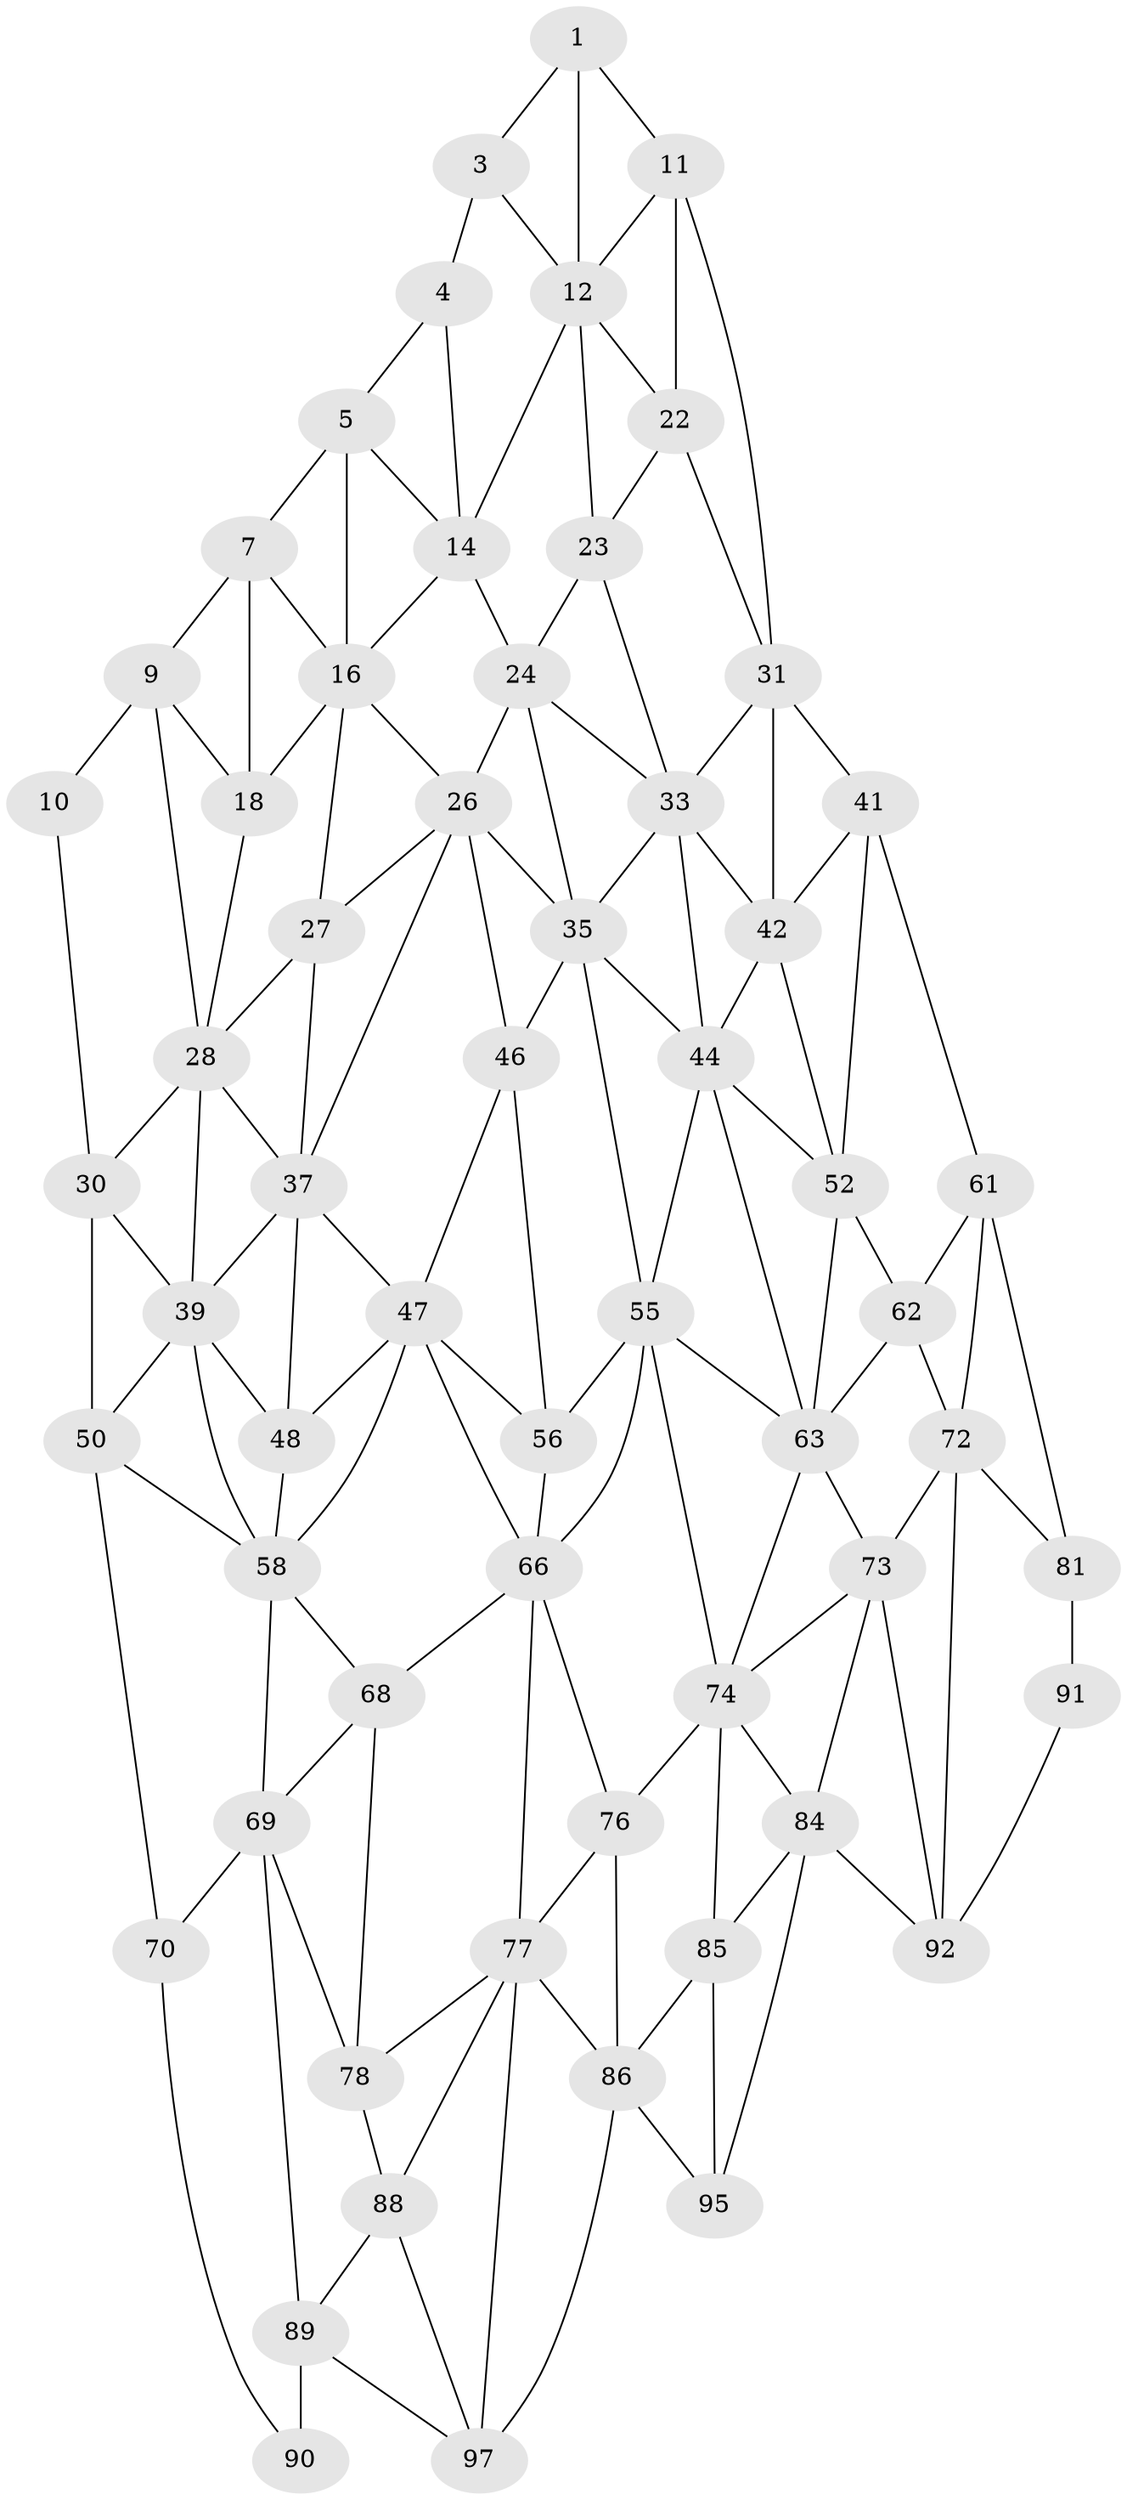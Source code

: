 // original degree distribution, {2: 0.04, 3: 0.32, 4: 0.64}
// Generated by graph-tools (version 1.1) at 2025/11/02/21/25 10:11:11]
// undirected, 59 vertices, 133 edges
graph export_dot {
graph [start="1"]
  node [color=gray90,style=filled];
  1 [super="+2"];
  3;
  4;
  5 [super="+6"];
  7 [super="+8"];
  9 [super="+19"];
  10 [super="+20"];
  11 [super="+21"];
  12 [super="+13"];
  14 [super="+15"];
  16 [super="+17"];
  18;
  22;
  23;
  24 [super="+25"];
  26 [super="+36"];
  27;
  28 [super="+29"];
  30 [super="+40"];
  31 [super="+32"];
  33 [super="+34"];
  35 [super="+45"];
  37 [super="+38"];
  39 [super="+49"];
  41 [super="+51"];
  42 [super="+43"];
  44 [super="+54"];
  46;
  47 [super="+57"];
  48;
  50 [super="+60"];
  52 [super="+53"];
  55 [super="+65"];
  56;
  58 [super="+59"];
  61 [super="+71"];
  62;
  63 [super="+64"];
  66 [super="+67"];
  68;
  69 [super="+79"];
  70 [super="+80"];
  72 [super="+82"];
  73 [super="+83"];
  74 [super="+75"];
  76;
  77 [super="+87"];
  78;
  81;
  84 [super="+94"];
  85;
  86 [super="+96"];
  88;
  89 [super="+99"];
  90 [super="+100"];
  91;
  92 [super="+93"];
  95;
  97 [super="+98"];
  1 -- 11;
  1 -- 3;
  1 -- 12;
  3 -- 4;
  3 -- 12;
  4 -- 14;
  4 -- 5;
  5 -- 14;
  5 -- 16;
  5 -- 7;
  7 -- 9;
  7 -- 18;
  7 -- 16;
  9 -- 10 [weight=2];
  9 -- 18;
  9 -- 28;
  10 -- 30;
  11 -- 12;
  11 -- 22;
  11 -- 31;
  12 -- 22;
  12 -- 14;
  12 -- 23;
  14 -- 24 [weight=2];
  14 -- 16;
  16 -- 26;
  16 -- 18;
  16 -- 27;
  18 -- 28;
  22 -- 23;
  22 -- 31;
  23 -- 33;
  23 -- 24;
  24 -- 33;
  24 -- 26;
  24 -- 35;
  26 -- 27;
  26 -- 35;
  26 -- 37;
  26 -- 46;
  27 -- 37;
  27 -- 28;
  28 -- 37;
  28 -- 30;
  28 -- 39;
  30 -- 50;
  30 -- 39;
  31 -- 41;
  31 -- 33;
  31 -- 42;
  33 -- 35;
  33 -- 44;
  33 -- 42;
  35 -- 44;
  35 -- 46;
  35 -- 55;
  37 -- 47;
  37 -- 48;
  37 -- 39;
  39 -- 48;
  39 -- 50;
  39 -- 58;
  41 -- 42;
  41 -- 52;
  41 -- 61;
  42 -- 52 [weight=2];
  42 -- 44;
  44 -- 55;
  44 -- 52;
  44 -- 63;
  46 -- 56;
  46 -- 47;
  47 -- 48;
  47 -- 56;
  47 -- 58;
  47 -- 66;
  48 -- 58;
  50 -- 70;
  50 -- 58;
  52 -- 62;
  52 -- 63;
  55 -- 56;
  55 -- 66;
  55 -- 74;
  55 -- 63;
  56 -- 66;
  58 -- 68;
  58 -- 69;
  61 -- 62;
  61 -- 72;
  61 -- 81;
  62 -- 72;
  62 -- 63;
  63 -- 73;
  63 -- 74;
  66 -- 76;
  66 -- 68;
  66 -- 77;
  68 -- 78;
  68 -- 69;
  69 -- 70 [weight=2];
  69 -- 89;
  69 -- 78;
  70 -- 90;
  72 -- 73 [weight=2];
  72 -- 81;
  72 -- 92;
  73 -- 74;
  73 -- 84;
  73 -- 92;
  74 -- 84;
  74 -- 76;
  74 -- 85;
  76 -- 86;
  76 -- 77;
  77 -- 78;
  77 -- 88;
  77 -- 97;
  77 -- 86;
  78 -- 88;
  81 -- 91;
  84 -- 85;
  84 -- 95;
  84 -- 92;
  85 -- 95;
  85 -- 86;
  86 -- 97;
  86 -- 95;
  88 -- 89;
  88 -- 97;
  89 -- 90 [weight=2];
  89 -- 97;
  91 -- 92;
}
